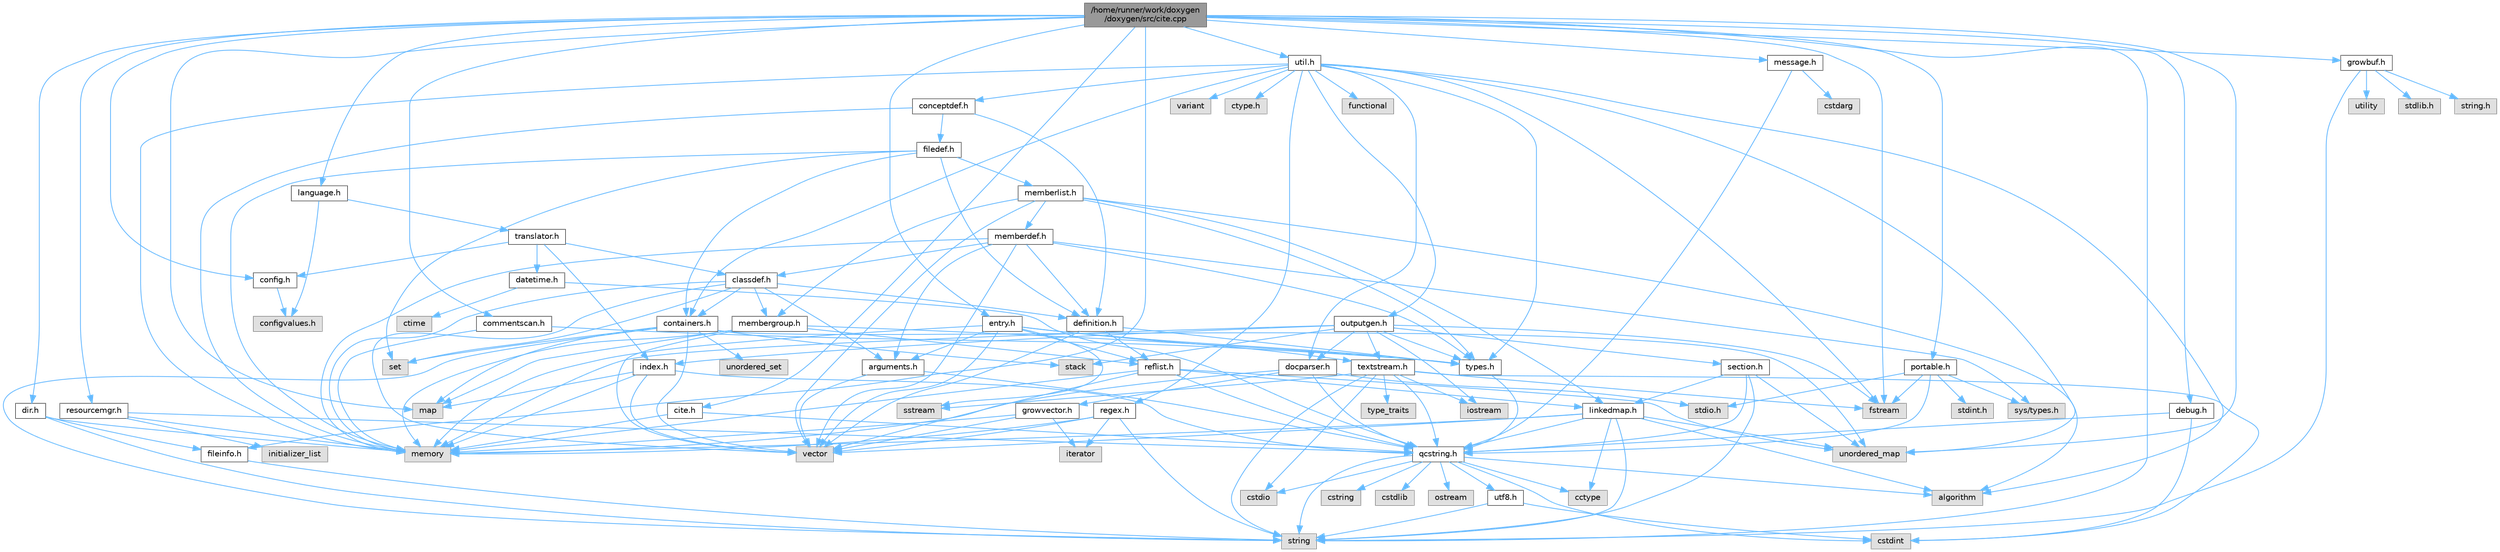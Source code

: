 digraph "/home/runner/work/doxygen/doxygen/src/cite.cpp"
{
 // INTERACTIVE_SVG=YES
 // LATEX_PDF_SIZE
  bgcolor="transparent";
  edge [fontname=Helvetica,fontsize=10,labelfontname=Helvetica,labelfontsize=10];
  node [fontname=Helvetica,fontsize=10,shape=box,height=0.2,width=0.4];
  Node1 [id="Node000001",label="/home/runner/work/doxygen\l/doxygen/src/cite.cpp",height=0.2,width=0.4,color="gray40", fillcolor="grey60", style="filled", fontcolor="black"];
  Node1 -> Node2 [id="edge1_Node000001_Node000002",color="steelblue1",style="solid"];
  Node2 [id="Node000002",label="cite.h",height=0.2,width=0.4,color="grey40", fillcolor="white", style="filled",URL="$d7/d69/cite_8h.html",tooltip=" "];
  Node2 -> Node3 [id="edge2_Node000002_Node000003",color="steelblue1",style="solid"];
  Node3 [id="Node000003",label="memory",height=0.2,width=0.4,color="grey60", fillcolor="#E0E0E0", style="filled"];
  Node2 -> Node4 [id="edge3_Node000002_Node000004",color="steelblue1",style="solid"];
  Node4 [id="Node000004",label="qcstring.h",height=0.2,width=0.4,color="grey40", fillcolor="white", style="filled",URL="$d7/d5c/qcstring_8h.html",tooltip=" "];
  Node4 -> Node5 [id="edge4_Node000004_Node000005",color="steelblue1",style="solid"];
  Node5 [id="Node000005",label="string",height=0.2,width=0.4,color="grey60", fillcolor="#E0E0E0", style="filled"];
  Node4 -> Node6 [id="edge5_Node000004_Node000006",color="steelblue1",style="solid"];
  Node6 [id="Node000006",label="algorithm",height=0.2,width=0.4,color="grey60", fillcolor="#E0E0E0", style="filled"];
  Node4 -> Node7 [id="edge6_Node000004_Node000007",color="steelblue1",style="solid"];
  Node7 [id="Node000007",label="cctype",height=0.2,width=0.4,color="grey60", fillcolor="#E0E0E0", style="filled"];
  Node4 -> Node8 [id="edge7_Node000004_Node000008",color="steelblue1",style="solid"];
  Node8 [id="Node000008",label="cstring",height=0.2,width=0.4,color="grey60", fillcolor="#E0E0E0", style="filled"];
  Node4 -> Node9 [id="edge8_Node000004_Node000009",color="steelblue1",style="solid"];
  Node9 [id="Node000009",label="cstdio",height=0.2,width=0.4,color="grey60", fillcolor="#E0E0E0", style="filled"];
  Node4 -> Node10 [id="edge9_Node000004_Node000010",color="steelblue1",style="solid"];
  Node10 [id="Node000010",label="cstdlib",height=0.2,width=0.4,color="grey60", fillcolor="#E0E0E0", style="filled"];
  Node4 -> Node11 [id="edge10_Node000004_Node000011",color="steelblue1",style="solid"];
  Node11 [id="Node000011",label="cstdint",height=0.2,width=0.4,color="grey60", fillcolor="#E0E0E0", style="filled"];
  Node4 -> Node12 [id="edge11_Node000004_Node000012",color="steelblue1",style="solid"];
  Node12 [id="Node000012",label="ostream",height=0.2,width=0.4,color="grey60", fillcolor="#E0E0E0", style="filled"];
  Node4 -> Node13 [id="edge12_Node000004_Node000013",color="steelblue1",style="solid"];
  Node13 [id="Node000013",label="utf8.h",height=0.2,width=0.4,color="grey40", fillcolor="white", style="filled",URL="$db/d7c/utf8_8h.html",tooltip="Various UTF8 related helper functions."];
  Node13 -> Node11 [id="edge13_Node000013_Node000011",color="steelblue1",style="solid"];
  Node13 -> Node5 [id="edge14_Node000013_Node000005",color="steelblue1",style="solid"];
  Node1 -> Node14 [id="edge15_Node000001_Node000014",color="steelblue1",style="solid"];
  Node14 [id="Node000014",label="config.h",height=0.2,width=0.4,color="grey40", fillcolor="white", style="filled",URL="$db/d16/config_8h.html",tooltip=" "];
  Node14 -> Node15 [id="edge16_Node000014_Node000015",color="steelblue1",style="solid"];
  Node15 [id="Node000015",label="configvalues.h",height=0.2,width=0.4,color="grey60", fillcolor="#E0E0E0", style="filled"];
  Node1 -> Node16 [id="edge17_Node000001_Node000016",color="steelblue1",style="solid"];
  Node16 [id="Node000016",label="language.h",height=0.2,width=0.4,color="grey40", fillcolor="white", style="filled",URL="$d8/dce/language_8h.html",tooltip=" "];
  Node16 -> Node17 [id="edge18_Node000016_Node000017",color="steelblue1",style="solid"];
  Node17 [id="Node000017",label="translator.h",height=0.2,width=0.4,color="grey40", fillcolor="white", style="filled",URL="$d9/df1/translator_8h.html",tooltip=" "];
  Node17 -> Node18 [id="edge19_Node000017_Node000018",color="steelblue1",style="solid"];
  Node18 [id="Node000018",label="classdef.h",height=0.2,width=0.4,color="grey40", fillcolor="white", style="filled",URL="$d1/da6/classdef_8h.html",tooltip=" "];
  Node18 -> Node3 [id="edge20_Node000018_Node000003",color="steelblue1",style="solid"];
  Node18 -> Node19 [id="edge21_Node000018_Node000019",color="steelblue1",style="solid"];
  Node19 [id="Node000019",label="vector",height=0.2,width=0.4,color="grey60", fillcolor="#E0E0E0", style="filled"];
  Node18 -> Node20 [id="edge22_Node000018_Node000020",color="steelblue1",style="solid"];
  Node20 [id="Node000020",label="set",height=0.2,width=0.4,color="grey60", fillcolor="#E0E0E0", style="filled"];
  Node18 -> Node21 [id="edge23_Node000018_Node000021",color="steelblue1",style="solid"];
  Node21 [id="Node000021",label="containers.h",height=0.2,width=0.4,color="grey40", fillcolor="white", style="filled",URL="$d5/d75/containers_8h.html",tooltip=" "];
  Node21 -> Node19 [id="edge24_Node000021_Node000019",color="steelblue1",style="solid"];
  Node21 -> Node5 [id="edge25_Node000021_Node000005",color="steelblue1",style="solid"];
  Node21 -> Node20 [id="edge26_Node000021_Node000020",color="steelblue1",style="solid"];
  Node21 -> Node22 [id="edge27_Node000021_Node000022",color="steelblue1",style="solid"];
  Node22 [id="Node000022",label="map",height=0.2,width=0.4,color="grey60", fillcolor="#E0E0E0", style="filled"];
  Node21 -> Node23 [id="edge28_Node000021_Node000023",color="steelblue1",style="solid"];
  Node23 [id="Node000023",label="unordered_set",height=0.2,width=0.4,color="grey60", fillcolor="#E0E0E0", style="filled"];
  Node21 -> Node24 [id="edge29_Node000021_Node000024",color="steelblue1",style="solid"];
  Node24 [id="Node000024",label="unordered_map",height=0.2,width=0.4,color="grey60", fillcolor="#E0E0E0", style="filled"];
  Node21 -> Node25 [id="edge30_Node000021_Node000025",color="steelblue1",style="solid"];
  Node25 [id="Node000025",label="stack",height=0.2,width=0.4,color="grey60", fillcolor="#E0E0E0", style="filled"];
  Node18 -> Node26 [id="edge31_Node000018_Node000026",color="steelblue1",style="solid"];
  Node26 [id="Node000026",label="definition.h",height=0.2,width=0.4,color="grey40", fillcolor="white", style="filled",URL="$df/da1/definition_8h.html",tooltip=" "];
  Node26 -> Node19 [id="edge32_Node000026_Node000019",color="steelblue1",style="solid"];
  Node26 -> Node27 [id="edge33_Node000026_Node000027",color="steelblue1",style="solid"];
  Node27 [id="Node000027",label="types.h",height=0.2,width=0.4,color="grey40", fillcolor="white", style="filled",URL="$d9/d49/types_8h.html",tooltip="This file contains a number of basic enums and types."];
  Node27 -> Node4 [id="edge34_Node000027_Node000004",color="steelblue1",style="solid"];
  Node26 -> Node28 [id="edge35_Node000026_Node000028",color="steelblue1",style="solid"];
  Node28 [id="Node000028",label="reflist.h",height=0.2,width=0.4,color="grey40", fillcolor="white", style="filled",URL="$d1/d02/reflist_8h.html",tooltip=" "];
  Node28 -> Node19 [id="edge36_Node000028_Node000019",color="steelblue1",style="solid"];
  Node28 -> Node24 [id="edge37_Node000028_Node000024",color="steelblue1",style="solid"];
  Node28 -> Node3 [id="edge38_Node000028_Node000003",color="steelblue1",style="solid"];
  Node28 -> Node4 [id="edge39_Node000028_Node000004",color="steelblue1",style="solid"];
  Node28 -> Node29 [id="edge40_Node000028_Node000029",color="steelblue1",style="solid"];
  Node29 [id="Node000029",label="linkedmap.h",height=0.2,width=0.4,color="grey40", fillcolor="white", style="filled",URL="$da/de1/linkedmap_8h.html",tooltip=" "];
  Node29 -> Node24 [id="edge41_Node000029_Node000024",color="steelblue1",style="solid"];
  Node29 -> Node19 [id="edge42_Node000029_Node000019",color="steelblue1",style="solid"];
  Node29 -> Node3 [id="edge43_Node000029_Node000003",color="steelblue1",style="solid"];
  Node29 -> Node5 [id="edge44_Node000029_Node000005",color="steelblue1",style="solid"];
  Node29 -> Node6 [id="edge45_Node000029_Node000006",color="steelblue1",style="solid"];
  Node29 -> Node7 [id="edge46_Node000029_Node000007",color="steelblue1",style="solid"];
  Node29 -> Node4 [id="edge47_Node000029_Node000004",color="steelblue1",style="solid"];
  Node18 -> Node30 [id="edge48_Node000018_Node000030",color="steelblue1",style="solid"];
  Node30 [id="Node000030",label="arguments.h",height=0.2,width=0.4,color="grey40", fillcolor="white", style="filled",URL="$df/d9b/arguments_8h.html",tooltip=" "];
  Node30 -> Node19 [id="edge49_Node000030_Node000019",color="steelblue1",style="solid"];
  Node30 -> Node4 [id="edge50_Node000030_Node000004",color="steelblue1",style="solid"];
  Node18 -> Node31 [id="edge51_Node000018_Node000031",color="steelblue1",style="solid"];
  Node31 [id="Node000031",label="membergroup.h",height=0.2,width=0.4,color="grey40", fillcolor="white", style="filled",URL="$d9/d11/membergroup_8h.html",tooltip=" "];
  Node31 -> Node19 [id="edge52_Node000031_Node000019",color="steelblue1",style="solid"];
  Node31 -> Node22 [id="edge53_Node000031_Node000022",color="steelblue1",style="solid"];
  Node31 -> Node3 [id="edge54_Node000031_Node000003",color="steelblue1",style="solid"];
  Node31 -> Node27 [id="edge55_Node000031_Node000027",color="steelblue1",style="solid"];
  Node31 -> Node28 [id="edge56_Node000031_Node000028",color="steelblue1",style="solid"];
  Node17 -> Node14 [id="edge57_Node000017_Node000014",color="steelblue1",style="solid"];
  Node17 -> Node32 [id="edge58_Node000017_Node000032",color="steelblue1",style="solid"];
  Node32 [id="Node000032",label="datetime.h",height=0.2,width=0.4,color="grey40", fillcolor="white", style="filled",URL="$de/d1b/datetime_8h.html",tooltip=" "];
  Node32 -> Node33 [id="edge59_Node000032_Node000033",color="steelblue1",style="solid"];
  Node33 [id="Node000033",label="ctime",height=0.2,width=0.4,color="grey60", fillcolor="#E0E0E0", style="filled"];
  Node32 -> Node4 [id="edge60_Node000032_Node000004",color="steelblue1",style="solid"];
  Node17 -> Node34 [id="edge61_Node000017_Node000034",color="steelblue1",style="solid"];
  Node34 [id="Node000034",label="index.h",height=0.2,width=0.4,color="grey40", fillcolor="white", style="filled",URL="$d1/db5/index_8h.html",tooltip=" "];
  Node34 -> Node3 [id="edge62_Node000034_Node000003",color="steelblue1",style="solid"];
  Node34 -> Node19 [id="edge63_Node000034_Node000019",color="steelblue1",style="solid"];
  Node34 -> Node22 [id="edge64_Node000034_Node000022",color="steelblue1",style="solid"];
  Node34 -> Node4 [id="edge65_Node000034_Node000004",color="steelblue1",style="solid"];
  Node16 -> Node15 [id="edge66_Node000016_Node000015",color="steelblue1",style="solid"];
  Node1 -> Node35 [id="edge67_Node000001_Node000035",color="steelblue1",style="solid"];
  Node35 [id="Node000035",label="message.h",height=0.2,width=0.4,color="grey40", fillcolor="white", style="filled",URL="$d2/d0d/message_8h.html",tooltip=" "];
  Node35 -> Node36 [id="edge68_Node000035_Node000036",color="steelblue1",style="solid"];
  Node36 [id="Node000036",label="cstdarg",height=0.2,width=0.4,color="grey60", fillcolor="#E0E0E0", style="filled"];
  Node35 -> Node4 [id="edge69_Node000035_Node000004",color="steelblue1",style="solid"];
  Node1 -> Node37 [id="edge70_Node000001_Node000037",color="steelblue1",style="solid"];
  Node37 [id="Node000037",label="portable.h",height=0.2,width=0.4,color="grey40", fillcolor="white", style="filled",URL="$d2/de2/portable_8h.html",tooltip="Portable versions of functions that are platform dependent."];
  Node37 -> Node38 [id="edge71_Node000037_Node000038",color="steelblue1",style="solid"];
  Node38 [id="Node000038",label="stdio.h",height=0.2,width=0.4,color="grey60", fillcolor="#E0E0E0", style="filled"];
  Node37 -> Node39 [id="edge72_Node000037_Node000039",color="steelblue1",style="solid"];
  Node39 [id="Node000039",label="sys/types.h",height=0.2,width=0.4,color="grey60", fillcolor="#E0E0E0", style="filled"];
  Node37 -> Node40 [id="edge73_Node000037_Node000040",color="steelblue1",style="solid"];
  Node40 [id="Node000040",label="stdint.h",height=0.2,width=0.4,color="grey60", fillcolor="#E0E0E0", style="filled"];
  Node37 -> Node41 [id="edge74_Node000037_Node000041",color="steelblue1",style="solid"];
  Node41 [id="Node000041",label="fstream",height=0.2,width=0.4,color="grey60", fillcolor="#E0E0E0", style="filled"];
  Node37 -> Node4 [id="edge75_Node000037_Node000004",color="steelblue1",style="solid"];
  Node1 -> Node42 [id="edge76_Node000001_Node000042",color="steelblue1",style="solid"];
  Node42 [id="Node000042",label="resourcemgr.h",height=0.2,width=0.4,color="grey40", fillcolor="white", style="filled",URL="$d6/d07/resourcemgr_8h.html",tooltip=" "];
  Node42 -> Node3 [id="edge77_Node000042_Node000003",color="steelblue1",style="solid"];
  Node42 -> Node43 [id="edge78_Node000042_Node000043",color="steelblue1",style="solid"];
  Node43 [id="Node000043",label="initializer_list",height=0.2,width=0.4,color="grey60", fillcolor="#E0E0E0", style="filled"];
  Node42 -> Node4 [id="edge79_Node000042_Node000004",color="steelblue1",style="solid"];
  Node1 -> Node44 [id="edge80_Node000001_Node000044",color="steelblue1",style="solid"];
  Node44 [id="Node000044",label="util.h",height=0.2,width=0.4,color="grey40", fillcolor="white", style="filled",URL="$d8/d3c/util_8h.html",tooltip="A bunch of utility functions."];
  Node44 -> Node3 [id="edge81_Node000044_Node000003",color="steelblue1",style="solid"];
  Node44 -> Node24 [id="edge82_Node000044_Node000024",color="steelblue1",style="solid"];
  Node44 -> Node6 [id="edge83_Node000044_Node000006",color="steelblue1",style="solid"];
  Node44 -> Node45 [id="edge84_Node000044_Node000045",color="steelblue1",style="solid"];
  Node45 [id="Node000045",label="functional",height=0.2,width=0.4,color="grey60", fillcolor="#E0E0E0", style="filled"];
  Node44 -> Node41 [id="edge85_Node000044_Node000041",color="steelblue1",style="solid"];
  Node44 -> Node46 [id="edge86_Node000044_Node000046",color="steelblue1",style="solid"];
  Node46 [id="Node000046",label="variant",height=0.2,width=0.4,color="grey60", fillcolor="#E0E0E0", style="filled"];
  Node44 -> Node47 [id="edge87_Node000044_Node000047",color="steelblue1",style="solid"];
  Node47 [id="Node000047",label="ctype.h",height=0.2,width=0.4,color="grey60", fillcolor="#E0E0E0", style="filled"];
  Node44 -> Node27 [id="edge88_Node000044_Node000027",color="steelblue1",style="solid"];
  Node44 -> Node48 [id="edge89_Node000044_Node000048",color="steelblue1",style="solid"];
  Node48 [id="Node000048",label="docparser.h",height=0.2,width=0.4,color="grey40", fillcolor="white", style="filled",URL="$de/d9c/docparser_8h.html",tooltip=" "];
  Node48 -> Node38 [id="edge90_Node000048_Node000038",color="steelblue1",style="solid"];
  Node48 -> Node3 [id="edge91_Node000048_Node000003",color="steelblue1",style="solid"];
  Node48 -> Node4 [id="edge92_Node000048_Node000004",color="steelblue1",style="solid"];
  Node48 -> Node49 [id="edge93_Node000048_Node000049",color="steelblue1",style="solid"];
  Node49 [id="Node000049",label="growvector.h",height=0.2,width=0.4,color="grey40", fillcolor="white", style="filled",URL="$d7/d50/growvector_8h.html",tooltip=" "];
  Node49 -> Node19 [id="edge94_Node000049_Node000019",color="steelblue1",style="solid"];
  Node49 -> Node3 [id="edge95_Node000049_Node000003",color="steelblue1",style="solid"];
  Node49 -> Node50 [id="edge96_Node000049_Node000050",color="steelblue1",style="solid"];
  Node50 [id="Node000050",label="iterator",height=0.2,width=0.4,color="grey60", fillcolor="#E0E0E0", style="filled"];
  Node44 -> Node21 [id="edge97_Node000044_Node000021",color="steelblue1",style="solid"];
  Node44 -> Node51 [id="edge98_Node000044_Node000051",color="steelblue1",style="solid"];
  Node51 [id="Node000051",label="outputgen.h",height=0.2,width=0.4,color="grey40", fillcolor="white", style="filled",URL="$df/d06/outputgen_8h.html",tooltip=" "];
  Node51 -> Node3 [id="edge99_Node000051_Node000003",color="steelblue1",style="solid"];
  Node51 -> Node25 [id="edge100_Node000051_Node000025",color="steelblue1",style="solid"];
  Node51 -> Node52 [id="edge101_Node000051_Node000052",color="steelblue1",style="solid"];
  Node52 [id="Node000052",label="iostream",height=0.2,width=0.4,color="grey60", fillcolor="#E0E0E0", style="filled"];
  Node51 -> Node41 [id="edge102_Node000051_Node000041",color="steelblue1",style="solid"];
  Node51 -> Node27 [id="edge103_Node000051_Node000027",color="steelblue1",style="solid"];
  Node51 -> Node34 [id="edge104_Node000051_Node000034",color="steelblue1",style="solid"];
  Node51 -> Node53 [id="edge105_Node000051_Node000053",color="steelblue1",style="solid"];
  Node53 [id="Node000053",label="section.h",height=0.2,width=0.4,color="grey40", fillcolor="white", style="filled",URL="$d1/d2a/section_8h.html",tooltip=" "];
  Node53 -> Node5 [id="edge106_Node000053_Node000005",color="steelblue1",style="solid"];
  Node53 -> Node24 [id="edge107_Node000053_Node000024",color="steelblue1",style="solid"];
  Node53 -> Node4 [id="edge108_Node000053_Node000004",color="steelblue1",style="solid"];
  Node53 -> Node29 [id="edge109_Node000053_Node000029",color="steelblue1",style="solid"];
  Node51 -> Node54 [id="edge110_Node000051_Node000054",color="steelblue1",style="solid"];
  Node54 [id="Node000054",label="textstream.h",height=0.2,width=0.4,color="grey40", fillcolor="white", style="filled",URL="$d4/d7d/textstream_8h.html",tooltip=" "];
  Node54 -> Node5 [id="edge111_Node000054_Node000005",color="steelblue1",style="solid"];
  Node54 -> Node52 [id="edge112_Node000054_Node000052",color="steelblue1",style="solid"];
  Node54 -> Node55 [id="edge113_Node000054_Node000055",color="steelblue1",style="solid"];
  Node55 [id="Node000055",label="sstream",height=0.2,width=0.4,color="grey60", fillcolor="#E0E0E0", style="filled"];
  Node54 -> Node11 [id="edge114_Node000054_Node000011",color="steelblue1",style="solid"];
  Node54 -> Node9 [id="edge115_Node000054_Node000009",color="steelblue1",style="solid"];
  Node54 -> Node41 [id="edge116_Node000054_Node000041",color="steelblue1",style="solid"];
  Node54 -> Node56 [id="edge117_Node000054_Node000056",color="steelblue1",style="solid"];
  Node56 [id="Node000056",label="type_traits",height=0.2,width=0.4,color="grey60", fillcolor="#E0E0E0", style="filled"];
  Node54 -> Node4 [id="edge118_Node000054_Node000004",color="steelblue1",style="solid"];
  Node51 -> Node48 [id="edge119_Node000051_Node000048",color="steelblue1",style="solid"];
  Node44 -> Node57 [id="edge120_Node000044_Node000057",color="steelblue1",style="solid"];
  Node57 [id="Node000057",label="regex.h",height=0.2,width=0.4,color="grey40", fillcolor="white", style="filled",URL="$d1/d21/regex_8h.html",tooltip=" "];
  Node57 -> Node3 [id="edge121_Node000057_Node000003",color="steelblue1",style="solid"];
  Node57 -> Node5 [id="edge122_Node000057_Node000005",color="steelblue1",style="solid"];
  Node57 -> Node19 [id="edge123_Node000057_Node000019",color="steelblue1",style="solid"];
  Node57 -> Node50 [id="edge124_Node000057_Node000050",color="steelblue1",style="solid"];
  Node44 -> Node58 [id="edge125_Node000044_Node000058",color="steelblue1",style="solid"];
  Node58 [id="Node000058",label="conceptdef.h",height=0.2,width=0.4,color="grey40", fillcolor="white", style="filled",URL="$da/df1/conceptdef_8h.html",tooltip=" "];
  Node58 -> Node3 [id="edge126_Node000058_Node000003",color="steelblue1",style="solid"];
  Node58 -> Node26 [id="edge127_Node000058_Node000026",color="steelblue1",style="solid"];
  Node58 -> Node59 [id="edge128_Node000058_Node000059",color="steelblue1",style="solid"];
  Node59 [id="Node000059",label="filedef.h",height=0.2,width=0.4,color="grey40", fillcolor="white", style="filled",URL="$d4/d3a/filedef_8h.html",tooltip=" "];
  Node59 -> Node3 [id="edge129_Node000059_Node000003",color="steelblue1",style="solid"];
  Node59 -> Node20 [id="edge130_Node000059_Node000020",color="steelblue1",style="solid"];
  Node59 -> Node26 [id="edge131_Node000059_Node000026",color="steelblue1",style="solid"];
  Node59 -> Node60 [id="edge132_Node000059_Node000060",color="steelblue1",style="solid"];
  Node60 [id="Node000060",label="memberlist.h",height=0.2,width=0.4,color="grey40", fillcolor="white", style="filled",URL="$dd/d78/memberlist_8h.html",tooltip=" "];
  Node60 -> Node19 [id="edge133_Node000060_Node000019",color="steelblue1",style="solid"];
  Node60 -> Node6 [id="edge134_Node000060_Node000006",color="steelblue1",style="solid"];
  Node60 -> Node61 [id="edge135_Node000060_Node000061",color="steelblue1",style="solid"];
  Node61 [id="Node000061",label="memberdef.h",height=0.2,width=0.4,color="grey40", fillcolor="white", style="filled",URL="$d4/d46/memberdef_8h.html",tooltip=" "];
  Node61 -> Node19 [id="edge136_Node000061_Node000019",color="steelblue1",style="solid"];
  Node61 -> Node3 [id="edge137_Node000061_Node000003",color="steelblue1",style="solid"];
  Node61 -> Node39 [id="edge138_Node000061_Node000039",color="steelblue1",style="solid"];
  Node61 -> Node27 [id="edge139_Node000061_Node000027",color="steelblue1",style="solid"];
  Node61 -> Node26 [id="edge140_Node000061_Node000026",color="steelblue1",style="solid"];
  Node61 -> Node30 [id="edge141_Node000061_Node000030",color="steelblue1",style="solid"];
  Node61 -> Node18 [id="edge142_Node000061_Node000018",color="steelblue1",style="solid"];
  Node60 -> Node29 [id="edge143_Node000060_Node000029",color="steelblue1",style="solid"];
  Node60 -> Node27 [id="edge144_Node000060_Node000027",color="steelblue1",style="solid"];
  Node60 -> Node31 [id="edge145_Node000060_Node000031",color="steelblue1",style="solid"];
  Node59 -> Node21 [id="edge146_Node000059_Node000021",color="steelblue1",style="solid"];
  Node1 -> Node62 [id="edge147_Node000001_Node000062",color="steelblue1",style="solid"];
  Node62 [id="Node000062",label="debug.h",height=0.2,width=0.4,color="grey40", fillcolor="white", style="filled",URL="$db/d16/debug_8h.html",tooltip=" "];
  Node62 -> Node11 [id="edge148_Node000062_Node000011",color="steelblue1",style="solid"];
  Node62 -> Node4 [id="edge149_Node000062_Node000004",color="steelblue1",style="solid"];
  Node1 -> Node63 [id="edge150_Node000001_Node000063",color="steelblue1",style="solid"];
  Node63 [id="Node000063",label="fileinfo.h",height=0.2,width=0.4,color="grey40", fillcolor="white", style="filled",URL="$df/d45/fileinfo_8h.html",tooltip=" "];
  Node63 -> Node5 [id="edge151_Node000063_Node000005",color="steelblue1",style="solid"];
  Node1 -> Node64 [id="edge152_Node000001_Node000064",color="steelblue1",style="solid"];
  Node64 [id="Node000064",label="dir.h",height=0.2,width=0.4,color="grey40", fillcolor="white", style="filled",URL="$df/d9c/dir_8h.html",tooltip=" "];
  Node64 -> Node5 [id="edge153_Node000064_Node000005",color="steelblue1",style="solid"];
  Node64 -> Node3 [id="edge154_Node000064_Node000003",color="steelblue1",style="solid"];
  Node64 -> Node63 [id="edge155_Node000064_Node000063",color="steelblue1",style="solid"];
  Node1 -> Node65 [id="edge156_Node000001_Node000065",color="steelblue1",style="solid"];
  Node65 [id="Node000065",label="growbuf.h",height=0.2,width=0.4,color="grey40", fillcolor="white", style="filled",URL="$dd/d72/growbuf_8h.html",tooltip=" "];
  Node65 -> Node66 [id="edge157_Node000065_Node000066",color="steelblue1",style="solid"];
  Node66 [id="Node000066",label="utility",height=0.2,width=0.4,color="grey60", fillcolor="#E0E0E0", style="filled"];
  Node65 -> Node67 [id="edge158_Node000065_Node000067",color="steelblue1",style="solid"];
  Node67 [id="Node000067",label="stdlib.h",height=0.2,width=0.4,color="grey60", fillcolor="#E0E0E0", style="filled"];
  Node65 -> Node68 [id="edge159_Node000065_Node000068",color="steelblue1",style="solid"];
  Node68 [id="Node000068",label="string.h",height=0.2,width=0.4,color="grey60", fillcolor="#E0E0E0", style="filled"];
  Node65 -> Node5 [id="edge160_Node000065_Node000005",color="steelblue1",style="solid"];
  Node1 -> Node69 [id="edge161_Node000001_Node000069",color="steelblue1",style="solid"];
  Node69 [id="Node000069",label="entry.h",height=0.2,width=0.4,color="grey40", fillcolor="white", style="filled",URL="$d1/dc6/entry_8h.html",tooltip=" "];
  Node69 -> Node19 [id="edge162_Node000069_Node000019",color="steelblue1",style="solid"];
  Node69 -> Node3 [id="edge163_Node000069_Node000003",color="steelblue1",style="solid"];
  Node69 -> Node55 [id="edge164_Node000069_Node000055",color="steelblue1",style="solid"];
  Node69 -> Node27 [id="edge165_Node000069_Node000027",color="steelblue1",style="solid"];
  Node69 -> Node30 [id="edge166_Node000069_Node000030",color="steelblue1",style="solid"];
  Node69 -> Node28 [id="edge167_Node000069_Node000028",color="steelblue1",style="solid"];
  Node69 -> Node54 [id="edge168_Node000069_Node000054",color="steelblue1",style="solid"];
  Node1 -> Node70 [id="edge169_Node000001_Node000070",color="steelblue1",style="solid"];
  Node70 [id="Node000070",label="commentscan.h",height=0.2,width=0.4,color="grey40", fillcolor="white", style="filled",URL="$db/d0d/commentscan_8h.html",tooltip="Interface for the comment block scanner."];
  Node70 -> Node3 [id="edge170_Node000070_Node000003",color="steelblue1",style="solid"];
  Node70 -> Node27 [id="edge171_Node000070_Node000027",color="steelblue1",style="solid"];
  Node1 -> Node22 [id="edge172_Node000001_Node000022",color="steelblue1",style="solid"];
  Node1 -> Node24 [id="edge173_Node000001_Node000024",color="steelblue1",style="solid"];
  Node1 -> Node5 [id="edge174_Node000001_Node000005",color="steelblue1",style="solid"];
  Node1 -> Node41 [id="edge175_Node000001_Node000041",color="steelblue1",style="solid"];
}
